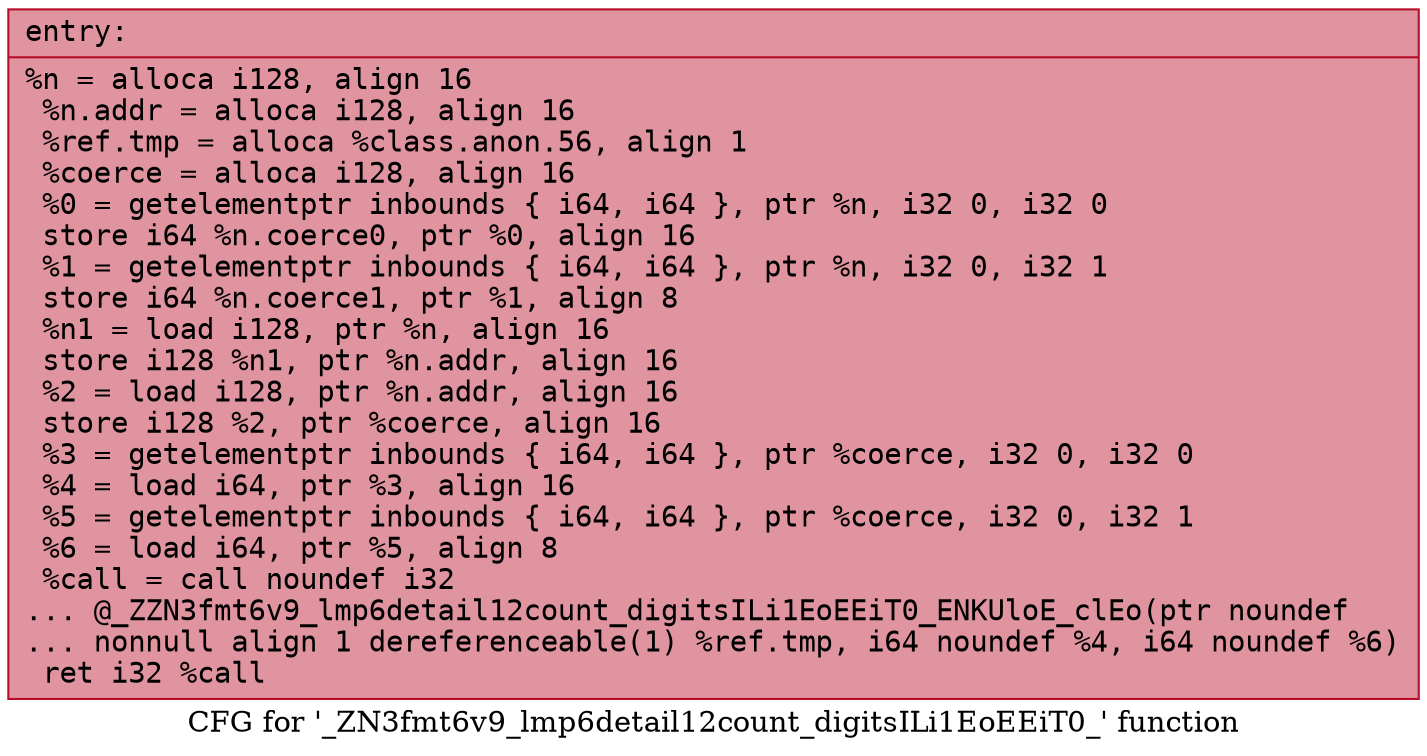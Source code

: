 digraph "CFG for '_ZN3fmt6v9_lmp6detail12count_digitsILi1EoEEiT0_' function" {
	label="CFG for '_ZN3fmt6v9_lmp6detail12count_digitsILi1EoEEiT0_' function";

	Node0x55fec3318cd0 [shape=record,color="#b70d28ff", style=filled, fillcolor="#b70d2870" fontname="Courier",label="{entry:\l|  %n = alloca i128, align 16\l  %n.addr = alloca i128, align 16\l  %ref.tmp = alloca %class.anon.56, align 1\l  %coerce = alloca i128, align 16\l  %0 = getelementptr inbounds \{ i64, i64 \}, ptr %n, i32 0, i32 0\l  store i64 %n.coerce0, ptr %0, align 16\l  %1 = getelementptr inbounds \{ i64, i64 \}, ptr %n, i32 0, i32 1\l  store i64 %n.coerce1, ptr %1, align 8\l  %n1 = load i128, ptr %n, align 16\l  store i128 %n1, ptr %n.addr, align 16\l  %2 = load i128, ptr %n.addr, align 16\l  store i128 %2, ptr %coerce, align 16\l  %3 = getelementptr inbounds \{ i64, i64 \}, ptr %coerce, i32 0, i32 0\l  %4 = load i64, ptr %3, align 16\l  %5 = getelementptr inbounds \{ i64, i64 \}, ptr %coerce, i32 0, i32 1\l  %6 = load i64, ptr %5, align 8\l  %call = call noundef i32\l... @_ZZN3fmt6v9_lmp6detail12count_digitsILi1EoEEiT0_ENKUloE_clEo(ptr noundef\l... nonnull align 1 dereferenceable(1) %ref.tmp, i64 noundef %4, i64 noundef %6)\l  ret i32 %call\l}"];
}
